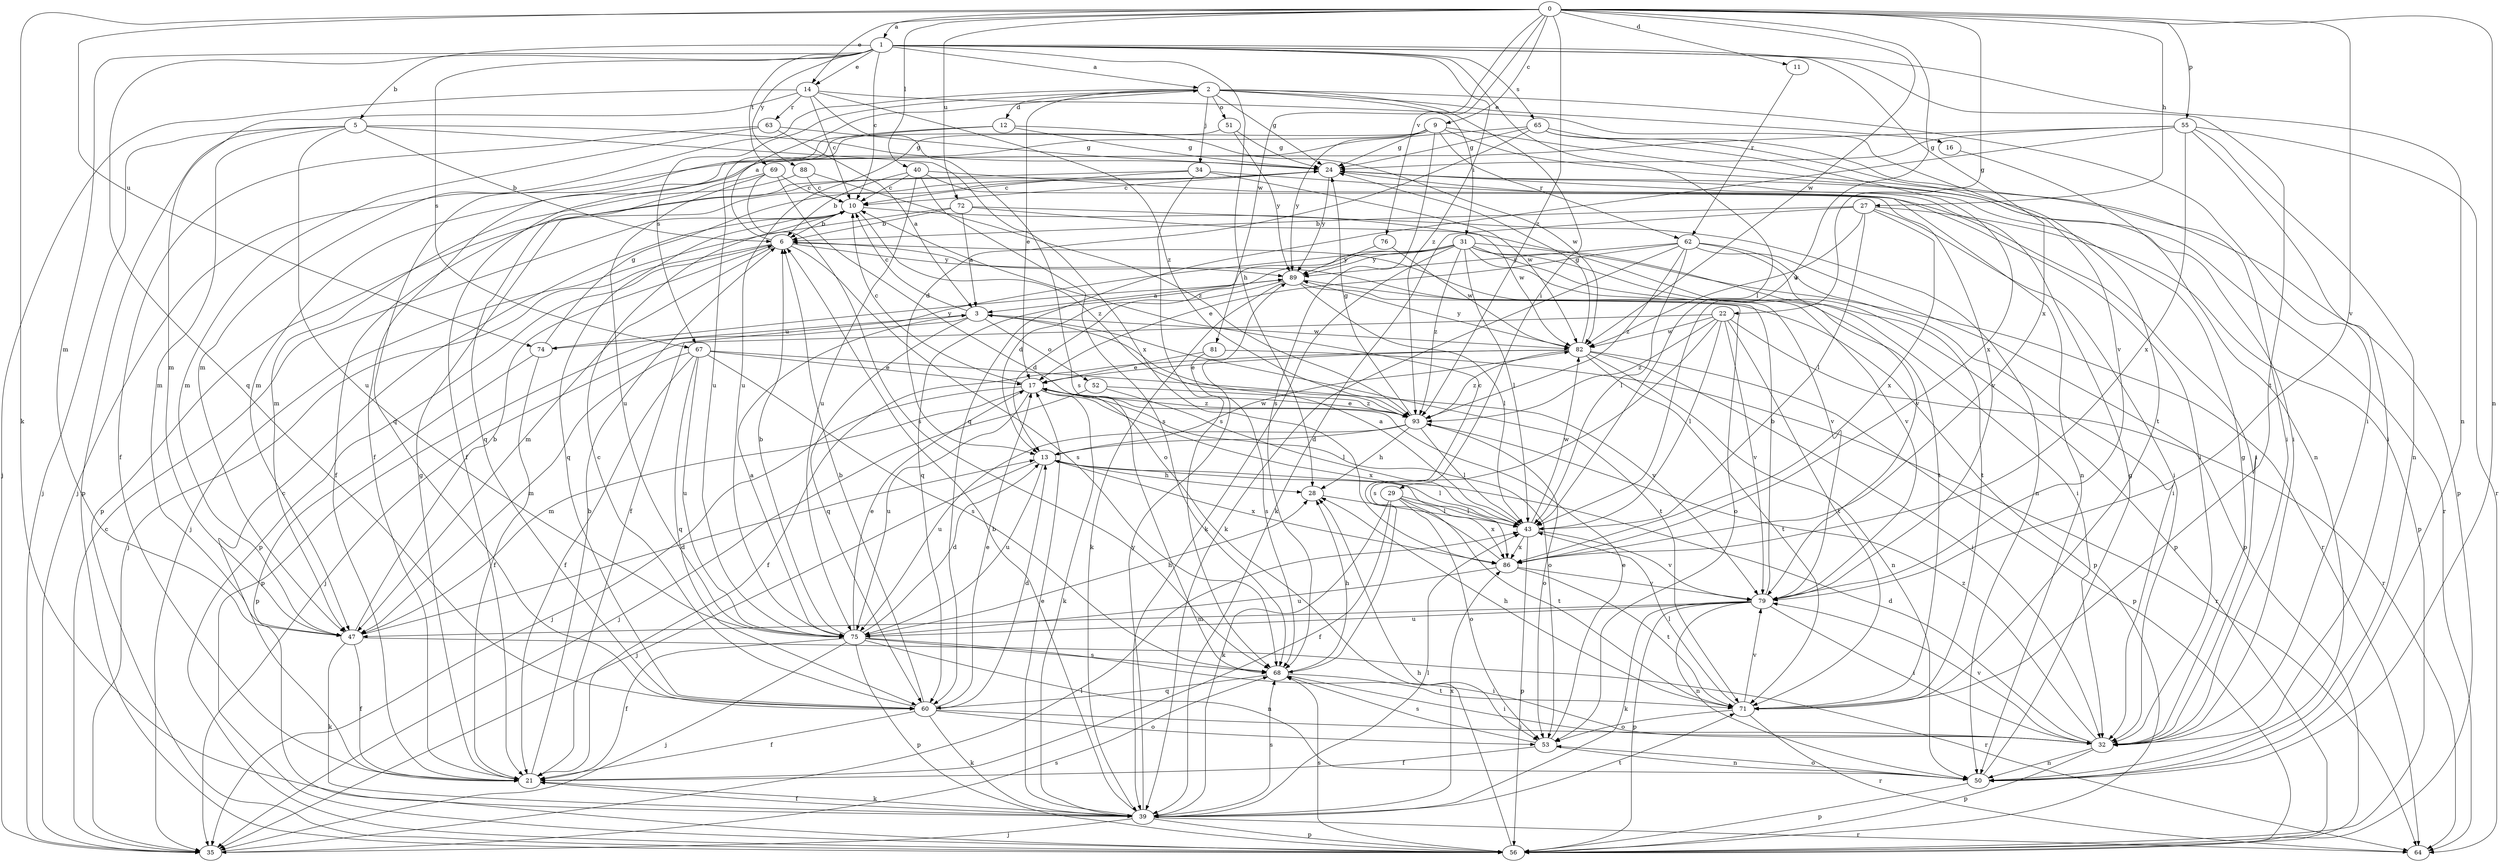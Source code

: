 strict digraph  {
0;
1;
2;
3;
5;
6;
9;
10;
11;
12;
13;
14;
16;
17;
21;
22;
24;
27;
28;
29;
31;
32;
34;
35;
39;
40;
43;
47;
50;
51;
52;
53;
55;
56;
60;
62;
63;
64;
65;
67;
68;
69;
71;
72;
74;
75;
76;
79;
81;
82;
86;
88;
89;
93;
0 -> 1  [label=a];
0 -> 9  [label=c];
0 -> 11  [label=d];
0 -> 14  [label=e];
0 -> 22  [label=g];
0 -> 27  [label=h];
0 -> 39  [label=k];
0 -> 40  [label=l];
0 -> 43  [label=l];
0 -> 50  [label=n];
0 -> 55  [label=p];
0 -> 72  [label=u];
0 -> 74  [label=u];
0 -> 76  [label=v];
0 -> 79  [label=v];
0 -> 81  [label=w];
0 -> 82  [label=w];
0 -> 93  [label=z];
1 -> 2  [label=a];
1 -> 5  [label=b];
1 -> 10  [label=c];
1 -> 14  [label=e];
1 -> 28  [label=h];
1 -> 43  [label=l];
1 -> 47  [label=m];
1 -> 50  [label=n];
1 -> 60  [label=q];
1 -> 65  [label=s];
1 -> 67  [label=s];
1 -> 69  [label=t];
1 -> 71  [label=t];
1 -> 86  [label=x];
1 -> 88  [label=y];
1 -> 93  [label=z];
2 -> 12  [label=d];
2 -> 16  [label=e];
2 -> 17  [label=e];
2 -> 24  [label=g];
2 -> 29  [label=i];
2 -> 31  [label=i];
2 -> 32  [label=i];
2 -> 34  [label=j];
2 -> 47  [label=m];
2 -> 51  [label=o];
2 -> 67  [label=s];
3 -> 10  [label=c];
3 -> 52  [label=o];
3 -> 56  [label=p];
3 -> 60  [label=q];
3 -> 71  [label=t];
3 -> 74  [label=u];
3 -> 82  [label=w];
5 -> 6  [label=b];
5 -> 24  [label=g];
5 -> 35  [label=j];
5 -> 47  [label=m];
5 -> 56  [label=p];
5 -> 75  [label=u];
5 -> 86  [label=x];
6 -> 2  [label=a];
6 -> 35  [label=j];
6 -> 47  [label=m];
6 -> 56  [label=p];
6 -> 68  [label=s];
6 -> 79  [label=v];
6 -> 89  [label=y];
9 -> 21  [label=f];
9 -> 24  [label=g];
9 -> 32  [label=i];
9 -> 35  [label=j];
9 -> 56  [label=p];
9 -> 62  [label=r];
9 -> 68  [label=s];
9 -> 89  [label=y];
10 -> 6  [label=b];
10 -> 60  [label=q];
10 -> 79  [label=v];
10 -> 93  [label=z];
11 -> 62  [label=r];
12 -> 24  [label=g];
12 -> 60  [label=q];
12 -> 75  [label=u];
12 -> 82  [label=w];
13 -> 28  [label=h];
13 -> 35  [label=j];
13 -> 43  [label=l];
13 -> 75  [label=u];
13 -> 82  [label=w];
13 -> 86  [label=x];
14 -> 10  [label=c];
14 -> 35  [label=j];
14 -> 47  [label=m];
14 -> 63  [label=r];
14 -> 68  [label=s];
14 -> 79  [label=v];
14 -> 93  [label=z];
16 -> 50  [label=n];
17 -> 10  [label=c];
17 -> 35  [label=j];
17 -> 39  [label=k];
17 -> 47  [label=m];
17 -> 53  [label=o];
17 -> 75  [label=u];
17 -> 86  [label=x];
17 -> 93  [label=z];
21 -> 6  [label=b];
21 -> 10  [label=c];
21 -> 24  [label=g];
21 -> 39  [label=k];
22 -> 35  [label=j];
22 -> 43  [label=l];
22 -> 64  [label=r];
22 -> 68  [label=s];
22 -> 71  [label=t];
22 -> 79  [label=v];
22 -> 82  [label=w];
22 -> 93  [label=z];
24 -> 10  [label=c];
24 -> 50  [label=n];
24 -> 56  [label=p];
24 -> 64  [label=r];
24 -> 89  [label=y];
27 -> 6  [label=b];
27 -> 32  [label=i];
27 -> 39  [label=k];
27 -> 43  [label=l];
27 -> 56  [label=p];
27 -> 82  [label=w];
27 -> 86  [label=x];
28 -> 43  [label=l];
29 -> 21  [label=f];
29 -> 39  [label=k];
29 -> 43  [label=l];
29 -> 53  [label=o];
29 -> 71  [label=t];
29 -> 86  [label=x];
31 -> 13  [label=d];
31 -> 21  [label=f];
31 -> 32  [label=i];
31 -> 39  [label=k];
31 -> 43  [label=l];
31 -> 56  [label=p];
31 -> 60  [label=q];
31 -> 64  [label=r];
31 -> 71  [label=t];
31 -> 79  [label=v];
31 -> 89  [label=y];
31 -> 93  [label=z];
32 -> 13  [label=d];
32 -> 24  [label=g];
32 -> 50  [label=n];
32 -> 56  [label=p];
32 -> 79  [label=v];
32 -> 93  [label=z];
34 -> 10  [label=c];
34 -> 21  [label=f];
34 -> 32  [label=i];
34 -> 68  [label=s];
34 -> 82  [label=w];
35 -> 10  [label=c];
35 -> 43  [label=l];
35 -> 68  [label=s];
39 -> 6  [label=b];
39 -> 17  [label=e];
39 -> 21  [label=f];
39 -> 35  [label=j];
39 -> 43  [label=l];
39 -> 56  [label=p];
39 -> 64  [label=r];
39 -> 68  [label=s];
39 -> 71  [label=t];
39 -> 86  [label=x];
39 -> 89  [label=y];
40 -> 6  [label=b];
40 -> 10  [label=c];
40 -> 32  [label=i];
40 -> 68  [label=s];
40 -> 75  [label=u];
40 -> 79  [label=v];
43 -> 3  [label=a];
43 -> 56  [label=p];
43 -> 79  [label=v];
43 -> 82  [label=w];
43 -> 86  [label=x];
47 -> 6  [label=b];
47 -> 13  [label=d];
47 -> 21  [label=f];
47 -> 39  [label=k];
47 -> 64  [label=r];
50 -> 24  [label=g];
50 -> 53  [label=o];
50 -> 56  [label=p];
51 -> 24  [label=g];
51 -> 75  [label=u];
51 -> 89  [label=y];
52 -> 35  [label=j];
52 -> 43  [label=l];
52 -> 93  [label=z];
53 -> 17  [label=e];
53 -> 21  [label=f];
53 -> 50  [label=n];
53 -> 68  [label=s];
55 -> 24  [label=g];
55 -> 32  [label=i];
55 -> 47  [label=m];
55 -> 50  [label=n];
55 -> 60  [label=q];
55 -> 64  [label=r];
55 -> 86  [label=x];
56 -> 28  [label=h];
56 -> 68  [label=s];
60 -> 6  [label=b];
60 -> 10  [label=c];
60 -> 13  [label=d];
60 -> 17  [label=e];
60 -> 21  [label=f];
60 -> 32  [label=i];
60 -> 39  [label=k];
60 -> 53  [label=o];
62 -> 17  [label=e];
62 -> 32  [label=i];
62 -> 39  [label=k];
62 -> 43  [label=l];
62 -> 56  [label=p];
62 -> 71  [label=t];
62 -> 89  [label=y];
62 -> 93  [label=z];
63 -> 3  [label=a];
63 -> 21  [label=f];
63 -> 24  [label=g];
63 -> 47  [label=m];
65 -> 13  [label=d];
65 -> 21  [label=f];
65 -> 24  [label=g];
65 -> 32  [label=i];
65 -> 71  [label=t];
65 -> 86  [label=x];
67 -> 17  [label=e];
67 -> 21  [label=f];
67 -> 47  [label=m];
67 -> 60  [label=q];
67 -> 68  [label=s];
67 -> 75  [label=u];
67 -> 79  [label=v];
68 -> 28  [label=h];
68 -> 32  [label=i];
68 -> 60  [label=q];
68 -> 71  [label=t];
69 -> 10  [label=c];
69 -> 53  [label=o];
69 -> 60  [label=q];
69 -> 68  [label=s];
69 -> 75  [label=u];
71 -> 28  [label=h];
71 -> 43  [label=l];
71 -> 53  [label=o];
71 -> 64  [label=r];
71 -> 79  [label=v];
72 -> 3  [label=a];
72 -> 6  [label=b];
72 -> 35  [label=j];
72 -> 50  [label=n];
72 -> 82  [label=w];
74 -> 21  [label=f];
74 -> 24  [label=g];
74 -> 56  [label=p];
74 -> 89  [label=y];
75 -> 3  [label=a];
75 -> 6  [label=b];
75 -> 13  [label=d];
75 -> 17  [label=e];
75 -> 21  [label=f];
75 -> 28  [label=h];
75 -> 32  [label=i];
75 -> 35  [label=j];
75 -> 50  [label=n];
75 -> 56  [label=p];
75 -> 68  [label=s];
76 -> 82  [label=w];
76 -> 89  [label=y];
79 -> 6  [label=b];
79 -> 32  [label=i];
79 -> 39  [label=k];
79 -> 47  [label=m];
79 -> 50  [label=n];
79 -> 56  [label=p];
79 -> 75  [label=u];
81 -> 17  [label=e];
81 -> 64  [label=r];
81 -> 68  [label=s];
82 -> 17  [label=e];
82 -> 21  [label=f];
82 -> 24  [label=g];
82 -> 32  [label=i];
82 -> 50  [label=n];
82 -> 56  [label=p];
82 -> 71  [label=t];
82 -> 89  [label=y];
82 -> 93  [label=z];
86 -> 10  [label=c];
86 -> 71  [label=t];
86 -> 75  [label=u];
86 -> 79  [label=v];
88 -> 10  [label=c];
88 -> 47  [label=m];
88 -> 93  [label=z];
89 -> 3  [label=a];
89 -> 13  [label=d];
89 -> 39  [label=k];
89 -> 43  [label=l];
89 -> 53  [label=o];
89 -> 56  [label=p];
93 -> 13  [label=d];
93 -> 17  [label=e];
93 -> 24  [label=g];
93 -> 28  [label=h];
93 -> 43  [label=l];
93 -> 53  [label=o];
93 -> 75  [label=u];
}
